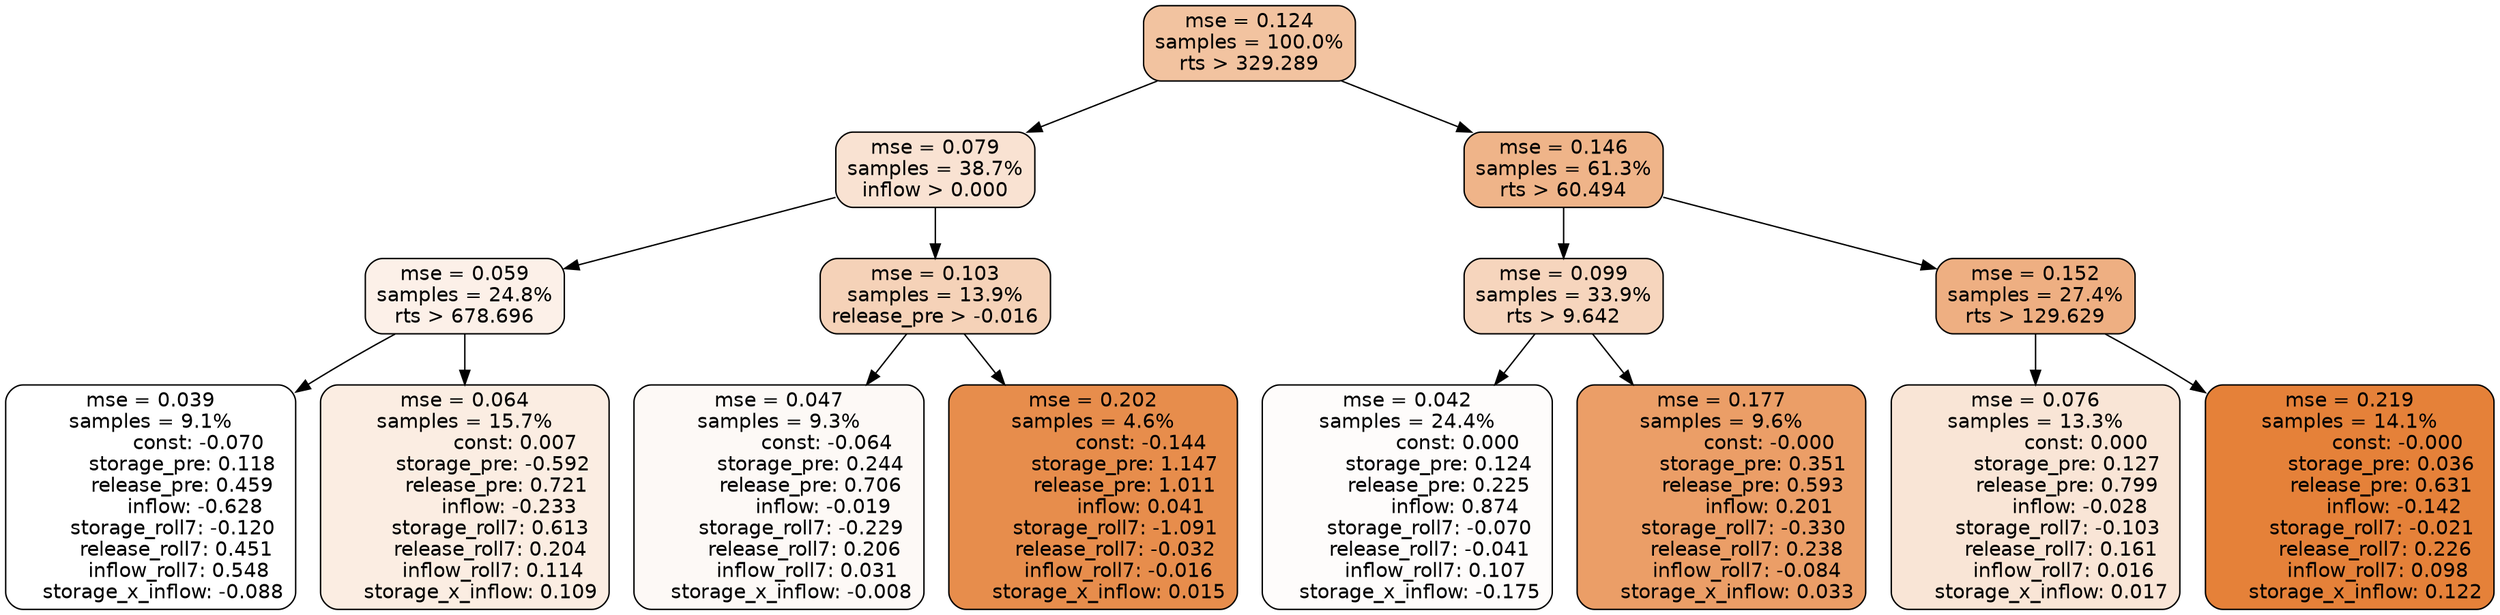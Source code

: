 digraph tree {
node [shape=rectangle, style="filled, rounded", color="black", fontname=helvetica] ;
edge [fontname=helvetica] ;
	"0" [label="mse = 0.124
samples = 100.0%
rts > 329.289", fillcolor="#f2c3a0"]
	"8" [label="mse = 0.079
samples = 38.7%
inflow > 0.000", fillcolor="#f9e2d2"]
	"1" [label="mse = 0.146
samples = 61.3%
rts > 60.494", fillcolor="#efb489"]
	"9" [label="mse = 0.059
samples = 24.8%
rts > 678.696", fillcolor="#fcf0e8"]
	"12" [label="mse = 0.103
samples = 13.9%
release_pre > -0.016", fillcolor="#f5d2b8"]
	"2" [label="mse = 0.099
samples = 33.9%
rts > 9.642", fillcolor="#f6d5bd"]
	"5" [label="mse = 0.152
samples = 27.4%
rts > 129.629", fillcolor="#eeaf82"]
	"10" [label="mse = 0.039
samples = 9.1%
               const: -0.070
          storage_pre: 0.118
          release_pre: 0.459
              inflow: -0.628
       storage_roll7: -0.120
        release_roll7: 0.451
         inflow_roll7: 0.548
    storage_x_inflow: -0.088", fillcolor="#ffffff"]
	"11" [label="mse = 0.064
samples = 15.7%
                const: 0.007
         storage_pre: -0.592
          release_pre: 0.721
              inflow: -0.233
        storage_roll7: 0.613
        release_roll7: 0.204
         inflow_roll7: 0.114
     storage_x_inflow: 0.109", fillcolor="#fbede2"]
	"13" [label="mse = 0.047
samples = 9.3%
               const: -0.064
          storage_pre: 0.244
          release_pre: 0.706
              inflow: -0.019
       storage_roll7: -0.229
        release_roll7: 0.206
         inflow_roll7: 0.031
    storage_x_inflow: -0.008", fillcolor="#fdf9f6"]
	"14" [label="mse = 0.202
samples = 4.6%
               const: -0.144
          storage_pre: 1.147
          release_pre: 1.011
               inflow: 0.041
       storage_roll7: -1.091
       release_roll7: -0.032
        inflow_roll7: -0.016
     storage_x_inflow: 0.015", fillcolor="#e78d4c"]
	"3" [label="mse = 0.042
samples = 24.4%
                const: 0.000
          storage_pre: 0.124
          release_pre: 0.225
               inflow: 0.874
       storage_roll7: -0.070
       release_roll7: -0.041
         inflow_roll7: 0.107
    storage_x_inflow: -0.175", fillcolor="#fefcfb"]
	"4" [label="mse = 0.177
samples = 9.6%
               const: -0.000
          storage_pre: 0.351
          release_pre: 0.593
               inflow: 0.201
       storage_roll7: -0.330
        release_roll7: 0.238
        inflow_roll7: -0.084
     storage_x_inflow: 0.033", fillcolor="#eb9e67"]
	"7" [label="mse = 0.076
samples = 13.3%
                const: 0.000
          storage_pre: 0.127
          release_pre: 0.799
              inflow: -0.028
       storage_roll7: -0.103
        release_roll7: 0.161
         inflow_roll7: 0.016
     storage_x_inflow: 0.017", fillcolor="#f9e5d6"]
	"6" [label="mse = 0.219
samples = 14.1%
               const: -0.000
          storage_pre: 0.036
          release_pre: 0.631
              inflow: -0.142
       storage_roll7: -0.021
        release_roll7: 0.226
         inflow_roll7: 0.098
     storage_x_inflow: 0.122", fillcolor="#e58139"]

	"0" -> "1"
	"0" -> "8"
	"8" -> "9"
	"8" -> "12"
	"1" -> "2"
	"1" -> "5"
	"9" -> "10"
	"9" -> "11"
	"12" -> "13"
	"12" -> "14"
	"2" -> "3"
	"2" -> "4"
	"5" -> "6"
	"5" -> "7"
}